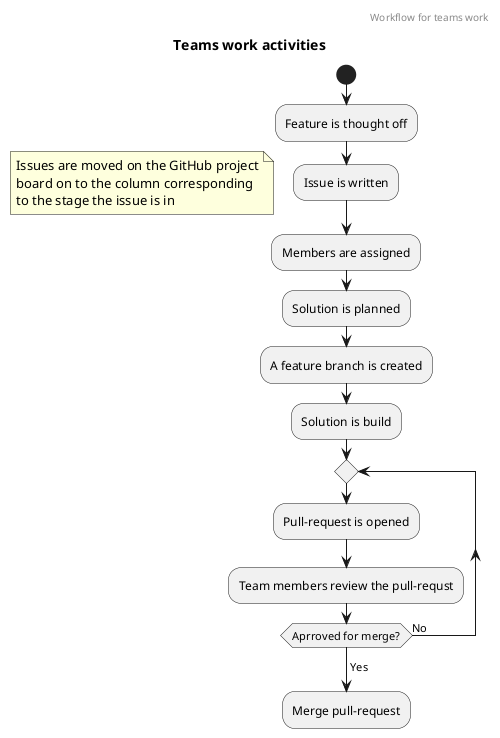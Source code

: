 @startuml team_workflow
header Workflow for teams work
title Teams work activities 
start
:Feature is thought off;
:Issue is written;
floating note left: Issues are moved on the GitHub project\nboard on to the column corresponding\nto the stage the issue is in
:Members are assigned;
:Solution is planned;
:A feature branch is created; 
:Solution is build;
repeat
    :Pull-request is opened;
    :Team members review the pull-requst;
repeat while (Aprroved for merge?) is (No)
->Yes;
:Merge pull-request;
